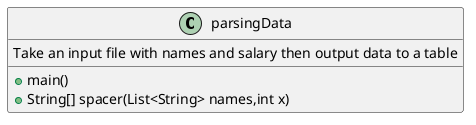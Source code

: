 @startuml
class parsingData
{
Take an input file with names and salary then output data to a table
+ main()
+ String[] spacer(List<String> names,int x)
}
@enduml